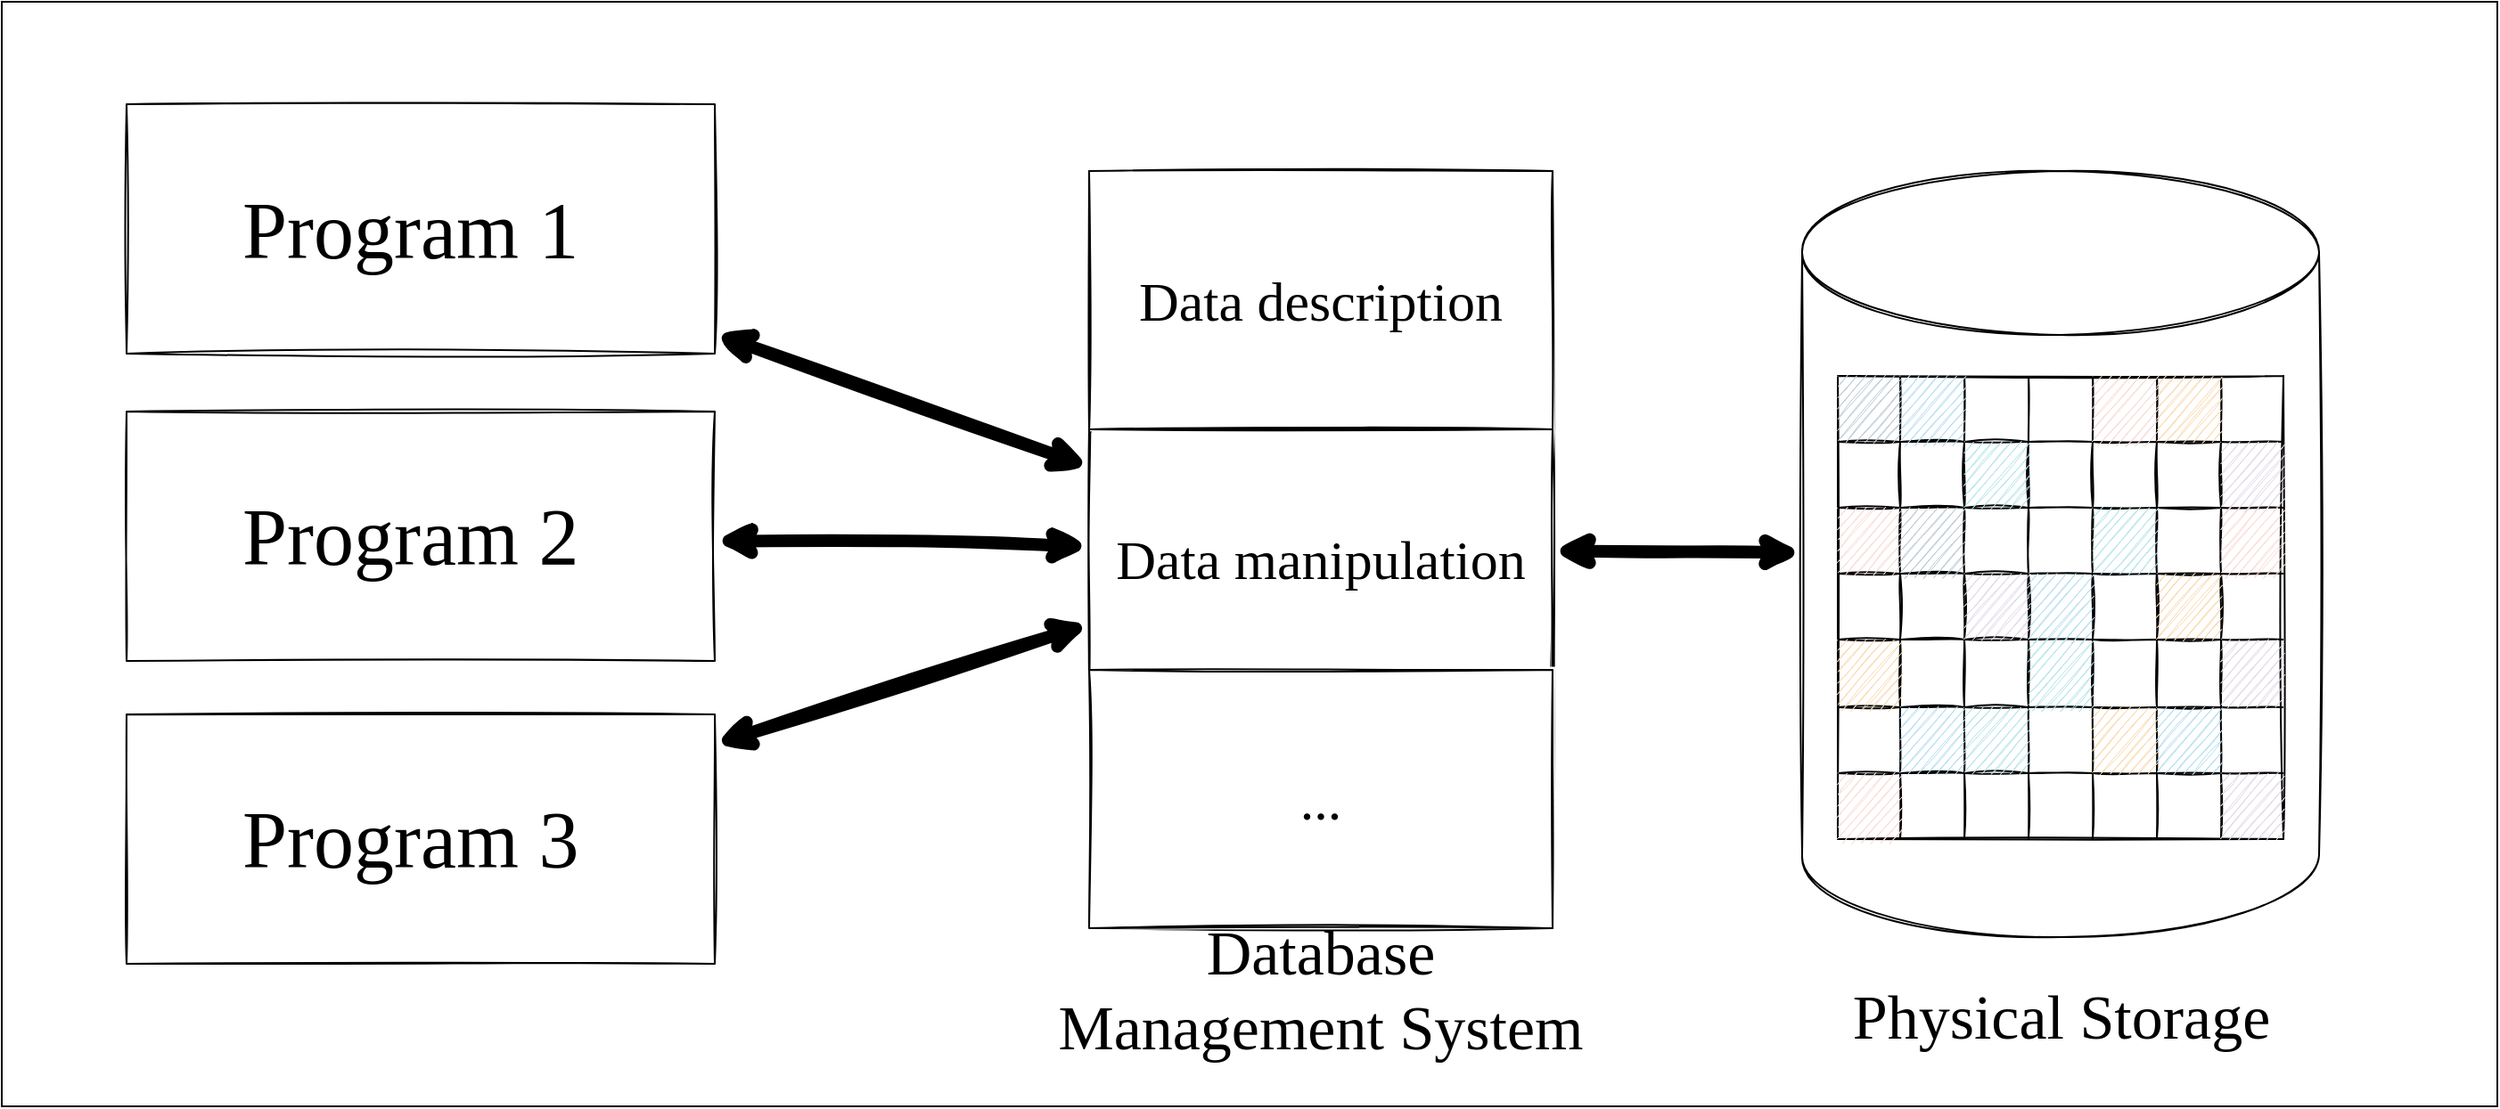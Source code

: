 <mxfile version="13.6.2" type="device"><diagram id="5nEW-DKRnIUc9Sxk09fA" name="Page-1"><mxGraphModel dx="2370" dy="1370" grid="1" gridSize="10" guides="1" tooltips="1" connect="1" arrows="1" fold="1" page="1" pageScale="1" pageWidth="1600" pageHeight="900" math="0" shadow="0" extFonts="Architects Daughter^https://fonts.googleapis.com/css?family=Architects+Daughter"><root><mxCell id="0"/><mxCell id="1" parent="0"/><mxCell id="91FyM9-TaMNdETNH-Jqn-79" value="" style="rounded=0;whiteSpace=wrap;html=1;sketch=0;fillColor=none;" vertex="1" parent="1"><mxGeometry x="80" y="120" width="1400" height="620" as="geometry"/></mxCell><mxCell id="91FyM9-TaMNdETNH-Jqn-2" value="" style="shape=cylinder2;whiteSpace=wrap;html=1;boundedLbl=1;backgroundOutline=1;size=46;sketch=1;" vertex="1" parent="1"><mxGeometry x="1090" y="215" width="290" height="430" as="geometry"/></mxCell><mxCell id="91FyM9-TaMNdETNH-Jqn-3" value="" style="rounded=0;whiteSpace=wrap;html=1;sketch=1;" vertex="1" parent="1"><mxGeometry x="690" y="215" width="260" height="425" as="geometry"/></mxCell><mxCell id="91FyM9-TaMNdETNH-Jqn-10" value="" style="endArrow=classic;startArrow=classic;html=1;strokeWidth=7;sketch=1;" edge="1" parent="1" source="91FyM9-TaMNdETNH-Jqn-3" target="91FyM9-TaMNdETNH-Jqn-2"><mxGeometry width="50" height="50" relative="1" as="geometry"><mxPoint x="950" y="800" as="sourcePoint"/><mxPoint x="1000" y="750" as="targetPoint"/></mxGeometry></mxCell><mxCell id="91FyM9-TaMNdETNH-Jqn-11" value="&lt;font style=&quot;font-size: 45px&quot;&gt;Program 1&amp;nbsp;&lt;br&gt;&lt;/font&gt;" style="rounded=0;whiteSpace=wrap;html=1;sketch=1;fillColor=none;fontFamily=Architects Daughter;FType=g;" vertex="1" parent="1"><mxGeometry x="150" y="177.5" width="330" height="140" as="geometry"/></mxCell><mxCell id="91FyM9-TaMNdETNH-Jqn-13" value="&lt;font style=&quot;font-size: 45px&quot;&gt;Program 2&amp;nbsp;&lt;br&gt;&lt;/font&gt;" style="rounded=0;whiteSpace=wrap;html=1;sketch=1;fillColor=none;fontFamily=Architects Daughter;FType=g;" vertex="1" parent="1"><mxGeometry x="150" y="350" width="330" height="140" as="geometry"/></mxCell><mxCell id="91FyM9-TaMNdETNH-Jqn-15" value="&lt;font style=&quot;font-size: 45px&quot;&gt;Program 3&amp;nbsp;&lt;br&gt;&lt;/font&gt;" style="rounded=0;whiteSpace=wrap;html=1;sketch=1;fillColor=none;fontFamily=Architects Daughter;FType=g;" vertex="1" parent="1"><mxGeometry x="150" y="520" width="330" height="140" as="geometry"/></mxCell><mxCell id="91FyM9-TaMNdETNH-Jqn-17" value="" style="endArrow=classic;startArrow=classic;html=1;strokeWidth=7;sketch=1;" edge="1" parent="1" source="91FyM9-TaMNdETNH-Jqn-11" target="91FyM9-TaMNdETNH-Jqn-3"><mxGeometry width="50" height="50" relative="1" as="geometry"><mxPoint x="520" y="257.503" as="sourcePoint"/><mxPoint x="660" y="258.347" as="targetPoint"/></mxGeometry></mxCell><mxCell id="91FyM9-TaMNdETNH-Jqn-18" value="" style="endArrow=classic;startArrow=classic;html=1;strokeWidth=7;sketch=1;" edge="1" parent="1" source="91FyM9-TaMNdETNH-Jqn-13" target="91FyM9-TaMNdETNH-Jqn-3"><mxGeometry width="50" height="50" relative="1" as="geometry"><mxPoint x="490.0" y="316.312" as="sourcePoint"/><mxPoint x="580" y="480" as="targetPoint"/></mxGeometry></mxCell><mxCell id="91FyM9-TaMNdETNH-Jqn-19" value="" style="endArrow=classic;startArrow=classic;html=1;strokeWidth=7;sketch=1;" edge="1" parent="1" source="91FyM9-TaMNdETNH-Jqn-15" target="91FyM9-TaMNdETNH-Jqn-3"><mxGeometry width="50" height="50" relative="1" as="geometry"><mxPoint x="490.0" y="316.312" as="sourcePoint"/><mxPoint x="630" y="560" as="targetPoint"/></mxGeometry></mxCell><mxCell id="91FyM9-TaMNdETNH-Jqn-20" value="&lt;font style=&quot;font-size: 35px&quot; face=&quot;Architects Daughter&quot;&gt;Database&lt;br&gt;Management System&lt;br&gt;&lt;/font&gt;" style="text;html=1;strokeColor=none;fillColor=none;align=center;verticalAlign=middle;whiteSpace=wrap;rounded=0;sketch=1;" vertex="1" parent="1"><mxGeometry x="645" y="645" width="350" height="60" as="geometry"/></mxCell><mxCell id="91FyM9-TaMNdETNH-Jqn-21" value="&lt;font style=&quot;font-size: 35px&quot; face=&quot;Architects Daughter&quot;&gt;Physical Storage&lt;/font&gt;" style="text;html=1;strokeColor=none;fillColor=none;align=center;verticalAlign=middle;whiteSpace=wrap;rounded=0;sketch=1;" vertex="1" parent="1"><mxGeometry x="1087.5" y="660" width="295" height="60" as="geometry"/></mxCell><mxCell id="91FyM9-TaMNdETNH-Jqn-22" value="" style="shape=table;html=1;whiteSpace=wrap;startSize=0;container=1;collapsible=0;childLayout=tableLayout;sketch=1;fillColor=none;" vertex="1" parent="1"><mxGeometry x="1110" y="330" width="250" height="260" as="geometry"/></mxCell><mxCell id="91FyM9-TaMNdETNH-Jqn-23" value="" style="shape=partialRectangle;html=1;whiteSpace=wrap;collapsible=0;dropTarget=0;pointerEvents=0;fillColor=none;top=0;left=0;bottom=0;right=0;points=[[0,0.5],[1,0.5]];portConstraint=eastwest;" vertex="1" parent="91FyM9-TaMNdETNH-Jqn-22"><mxGeometry width="250" height="37" as="geometry"/></mxCell><mxCell id="91FyM9-TaMNdETNH-Jqn-24" style="shape=partialRectangle;html=1;whiteSpace=wrap;connectable=0;fillColor=#bac8d3;top=0;left=0;bottom=0;right=0;overflow=hidden;strokeColor=#23445d;sketch=1;" vertex="1" parent="91FyM9-TaMNdETNH-Jqn-23"><mxGeometry width="35" height="37" as="geometry"/></mxCell><mxCell id="91FyM9-TaMNdETNH-Jqn-25" style="shape=partialRectangle;html=1;whiteSpace=wrap;connectable=0;fillColor=#b1ddf0;top=0;left=0;bottom=0;right=0;overflow=hidden;strokeColor=#10739e;sketch=1;" vertex="1" parent="91FyM9-TaMNdETNH-Jqn-23"><mxGeometry x="35" width="36" height="37" as="geometry"/></mxCell><mxCell id="91FyM9-TaMNdETNH-Jqn-26" value="" style="shape=partialRectangle;html=1;whiteSpace=wrap;connectable=0;fillColor=none;top=0;left=0;bottom=0;right=0;overflow=hidden;" vertex="1" parent="91FyM9-TaMNdETNH-Jqn-23"><mxGeometry x="71" width="36" height="37" as="geometry"/></mxCell><mxCell id="91FyM9-TaMNdETNH-Jqn-27" value="" style="shape=partialRectangle;html=1;whiteSpace=wrap;connectable=0;fillColor=none;top=0;left=0;bottom=0;right=0;overflow=hidden;" vertex="1" parent="91FyM9-TaMNdETNH-Jqn-23"><mxGeometry x="107" width="36" height="37" as="geometry"/></mxCell><mxCell id="91FyM9-TaMNdETNH-Jqn-28" value="" style="shape=partialRectangle;html=1;whiteSpace=wrap;connectable=0;fillColor=#fad9d5;top=0;left=0;bottom=0;right=0;overflow=hidden;strokeColor=#ae4132;sketch=1;" vertex="1" parent="91FyM9-TaMNdETNH-Jqn-23"><mxGeometry x="143" width="36" height="37" as="geometry"/></mxCell><mxCell id="91FyM9-TaMNdETNH-Jqn-29" style="shape=partialRectangle;html=1;whiteSpace=wrap;connectable=0;fillColor=#fad7ac;top=0;left=0;bottom=0;right=0;overflow=hidden;strokeColor=#b46504;sketch=1;" vertex="1" parent="91FyM9-TaMNdETNH-Jqn-23"><mxGeometry x="179" width="36" height="37" as="geometry"/></mxCell><mxCell id="91FyM9-TaMNdETNH-Jqn-30" style="shape=partialRectangle;html=1;whiteSpace=wrap;connectable=0;fillColor=none;top=0;left=0;bottom=0;right=0;overflow=hidden;" vertex="1" parent="91FyM9-TaMNdETNH-Jqn-23"><mxGeometry x="215" width="35" height="37" as="geometry"/></mxCell><mxCell id="91FyM9-TaMNdETNH-Jqn-31" value="" style="shape=partialRectangle;html=1;whiteSpace=wrap;collapsible=0;dropTarget=0;pointerEvents=0;fillColor=none;top=0;left=0;bottom=0;right=0;points=[[0,0.5],[1,0.5]];portConstraint=eastwest;" vertex="1" parent="91FyM9-TaMNdETNH-Jqn-22"><mxGeometry y="37" width="250" height="37" as="geometry"/></mxCell><mxCell id="91FyM9-TaMNdETNH-Jqn-32" style="shape=partialRectangle;html=1;whiteSpace=wrap;connectable=0;fillColor=none;top=0;left=0;bottom=0;right=0;overflow=hidden;" vertex="1" parent="91FyM9-TaMNdETNH-Jqn-31"><mxGeometry width="35" height="37" as="geometry"/></mxCell><mxCell id="91FyM9-TaMNdETNH-Jqn-33" style="shape=partialRectangle;html=1;whiteSpace=wrap;connectable=0;fillColor=none;top=0;left=0;bottom=0;right=0;overflow=hidden;" vertex="1" parent="91FyM9-TaMNdETNH-Jqn-31"><mxGeometry x="35" width="36" height="37" as="geometry"/></mxCell><mxCell id="91FyM9-TaMNdETNH-Jqn-34" value="" style="shape=partialRectangle;html=1;whiteSpace=wrap;connectable=0;fillColor=#b0e3e6;top=0;left=0;bottom=0;right=0;overflow=hidden;strokeColor=#0e8088;sketch=1;" vertex="1" parent="91FyM9-TaMNdETNH-Jqn-31"><mxGeometry x="71" width="36" height="37" as="geometry"/></mxCell><mxCell id="91FyM9-TaMNdETNH-Jqn-35" value="" style="shape=partialRectangle;html=1;whiteSpace=wrap;connectable=0;fillColor=none;top=0;left=0;bottom=0;right=0;overflow=hidden;" vertex="1" parent="91FyM9-TaMNdETNH-Jqn-31"><mxGeometry x="107" width="36" height="37" as="geometry"/></mxCell><mxCell id="91FyM9-TaMNdETNH-Jqn-36" value="" style="shape=partialRectangle;html=1;whiteSpace=wrap;connectable=0;fillColor=none;top=0;left=0;bottom=0;right=0;overflow=hidden;" vertex="1" parent="91FyM9-TaMNdETNH-Jqn-31"><mxGeometry x="143" width="36" height="37" as="geometry"/></mxCell><mxCell id="91FyM9-TaMNdETNH-Jqn-37" style="shape=partialRectangle;html=1;whiteSpace=wrap;connectable=0;fillColor=none;top=0;left=0;bottom=0;right=0;overflow=hidden;" vertex="1" parent="91FyM9-TaMNdETNH-Jqn-31"><mxGeometry x="179" width="36" height="37" as="geometry"/></mxCell><mxCell id="91FyM9-TaMNdETNH-Jqn-38" style="shape=partialRectangle;html=1;whiteSpace=wrap;connectable=0;fillColor=#e1d5e7;top=0;left=0;bottom=0;right=0;overflow=hidden;strokeColor=#9673a6;sketch=1;" vertex="1" parent="91FyM9-TaMNdETNH-Jqn-31"><mxGeometry x="215" width="35" height="37" as="geometry"/></mxCell><mxCell id="91FyM9-TaMNdETNH-Jqn-39" value="" style="shape=partialRectangle;html=1;whiteSpace=wrap;collapsible=0;dropTarget=0;pointerEvents=0;fillColor=none;top=0;left=0;bottom=0;right=0;points=[[0,0.5],[1,0.5]];portConstraint=eastwest;" vertex="1" parent="91FyM9-TaMNdETNH-Jqn-22"><mxGeometry y="74" width="250" height="37" as="geometry"/></mxCell><mxCell id="91FyM9-TaMNdETNH-Jqn-40" style="shape=partialRectangle;html=1;whiteSpace=wrap;connectable=0;fillColor=#fad9d5;top=0;left=0;bottom=0;right=0;overflow=hidden;strokeColor=#ae4132;sketch=1;" vertex="1" parent="91FyM9-TaMNdETNH-Jqn-39"><mxGeometry width="35" height="37" as="geometry"/></mxCell><mxCell id="91FyM9-TaMNdETNH-Jqn-41" style="shape=partialRectangle;html=1;whiteSpace=wrap;connectable=0;fillColor=#bac8d3;top=0;left=0;bottom=0;right=0;overflow=hidden;strokeColor=#23445d;sketch=1;" vertex="1" parent="91FyM9-TaMNdETNH-Jqn-39"><mxGeometry x="35" width="36" height="37" as="geometry"/></mxCell><mxCell id="91FyM9-TaMNdETNH-Jqn-42" value="" style="shape=partialRectangle;html=1;whiteSpace=wrap;connectable=0;fillColor=none;top=0;left=0;bottom=0;right=0;overflow=hidden;" vertex="1" parent="91FyM9-TaMNdETNH-Jqn-39"><mxGeometry x="71" width="36" height="37" as="geometry"/></mxCell><mxCell id="91FyM9-TaMNdETNH-Jqn-43" value="" style="shape=partialRectangle;html=1;whiteSpace=wrap;connectable=0;fillColor=none;top=0;left=0;bottom=0;right=0;overflow=hidden;" vertex="1" parent="91FyM9-TaMNdETNH-Jqn-39"><mxGeometry x="107" width="36" height="37" as="geometry"/></mxCell><mxCell id="91FyM9-TaMNdETNH-Jqn-44" value="" style="shape=partialRectangle;html=1;whiteSpace=wrap;connectable=0;fillColor=#b0e3e6;top=0;left=0;bottom=0;right=0;overflow=hidden;strokeColor=#0e8088;sketch=1;" vertex="1" parent="91FyM9-TaMNdETNH-Jqn-39"><mxGeometry x="143" width="36" height="37" as="geometry"/></mxCell><mxCell id="91FyM9-TaMNdETNH-Jqn-45" style="shape=partialRectangle;html=1;whiteSpace=wrap;connectable=0;fillColor=none;top=0;left=0;bottom=0;right=0;overflow=hidden;" vertex="1" parent="91FyM9-TaMNdETNH-Jqn-39"><mxGeometry x="179" width="36" height="37" as="geometry"/></mxCell><mxCell id="91FyM9-TaMNdETNH-Jqn-46" style="shape=partialRectangle;html=1;whiteSpace=wrap;connectable=0;fillColor=#fad9d5;top=0;left=0;bottom=0;right=0;overflow=hidden;strokeColor=#ae4132;sketch=1;" vertex="1" parent="91FyM9-TaMNdETNH-Jqn-39"><mxGeometry x="215" width="35" height="37" as="geometry"/></mxCell><mxCell id="91FyM9-TaMNdETNH-Jqn-47" style="shape=partialRectangle;html=1;whiteSpace=wrap;collapsible=0;dropTarget=0;pointerEvents=0;fillColor=none;top=0;left=0;bottom=0;right=0;points=[[0,0.5],[1,0.5]];portConstraint=eastwest;" vertex="1" parent="91FyM9-TaMNdETNH-Jqn-22"><mxGeometry y="111" width="250" height="37" as="geometry"/></mxCell><mxCell id="91FyM9-TaMNdETNH-Jqn-48" style="shape=partialRectangle;html=1;whiteSpace=wrap;connectable=0;fillColor=none;top=0;left=0;bottom=0;right=0;overflow=hidden;" vertex="1" parent="91FyM9-TaMNdETNH-Jqn-47"><mxGeometry width="35" height="37" as="geometry"/></mxCell><mxCell id="91FyM9-TaMNdETNH-Jqn-49" style="shape=partialRectangle;html=1;whiteSpace=wrap;connectable=0;fillColor=none;top=0;left=0;bottom=0;right=0;overflow=hidden;" vertex="1" parent="91FyM9-TaMNdETNH-Jqn-47"><mxGeometry x="35" width="36" height="37" as="geometry"/></mxCell><mxCell id="91FyM9-TaMNdETNH-Jqn-50" style="shape=partialRectangle;html=1;whiteSpace=wrap;connectable=0;fillColor=#e1d5e7;top=0;left=0;bottom=0;right=0;overflow=hidden;sketch=1;strokeColor=#9673a6;" vertex="1" parent="91FyM9-TaMNdETNH-Jqn-47"><mxGeometry x="71" width="36" height="37" as="geometry"/></mxCell><mxCell id="91FyM9-TaMNdETNH-Jqn-51" style="shape=partialRectangle;html=1;whiteSpace=wrap;connectable=0;fillColor=#b1ddf0;top=0;left=0;bottom=0;right=0;overflow=hidden;strokeColor=#10739e;sketch=1;" vertex="1" parent="91FyM9-TaMNdETNH-Jqn-47"><mxGeometry x="107" width="36" height="37" as="geometry"/></mxCell><mxCell id="91FyM9-TaMNdETNH-Jqn-52" style="shape=partialRectangle;html=1;whiteSpace=wrap;connectable=0;fillColor=none;top=0;left=0;bottom=0;right=0;overflow=hidden;" vertex="1" parent="91FyM9-TaMNdETNH-Jqn-47"><mxGeometry x="143" width="36" height="37" as="geometry"/></mxCell><mxCell id="91FyM9-TaMNdETNH-Jqn-53" style="shape=partialRectangle;html=1;whiteSpace=wrap;connectable=0;fillColor=#fad7ac;top=0;left=0;bottom=0;right=0;overflow=hidden;strokeColor=#b46504;sketch=1;" vertex="1" parent="91FyM9-TaMNdETNH-Jqn-47"><mxGeometry x="179" width="36" height="37" as="geometry"/></mxCell><mxCell id="91FyM9-TaMNdETNH-Jqn-54" style="shape=partialRectangle;html=1;whiteSpace=wrap;connectable=0;fillColor=none;top=0;left=0;bottom=0;right=0;overflow=hidden;" vertex="1" parent="91FyM9-TaMNdETNH-Jqn-47"><mxGeometry x="215" width="35" height="37" as="geometry"/></mxCell><mxCell id="91FyM9-TaMNdETNH-Jqn-55" style="shape=partialRectangle;html=1;whiteSpace=wrap;collapsible=0;dropTarget=0;pointerEvents=0;fillColor=none;top=0;left=0;bottom=0;right=0;points=[[0,0.5],[1,0.5]];portConstraint=eastwest;" vertex="1" parent="91FyM9-TaMNdETNH-Jqn-22"><mxGeometry y="148" width="250" height="38" as="geometry"/></mxCell><mxCell id="91FyM9-TaMNdETNH-Jqn-56" style="shape=partialRectangle;html=1;whiteSpace=wrap;connectable=0;fillColor=#fad7ac;top=0;left=0;bottom=0;right=0;overflow=hidden;strokeColor=#b46504;sketch=1;" vertex="1" parent="91FyM9-TaMNdETNH-Jqn-55"><mxGeometry width="35" height="38" as="geometry"/></mxCell><mxCell id="91FyM9-TaMNdETNH-Jqn-57" style="shape=partialRectangle;html=1;whiteSpace=wrap;connectable=0;fillColor=none;top=0;left=0;bottom=0;right=0;overflow=hidden;" vertex="1" parent="91FyM9-TaMNdETNH-Jqn-55"><mxGeometry x="35" width="36" height="38" as="geometry"/></mxCell><mxCell id="91FyM9-TaMNdETNH-Jqn-58" style="shape=partialRectangle;html=1;whiteSpace=wrap;connectable=0;fillColor=none;top=0;left=0;bottom=0;right=0;overflow=hidden;" vertex="1" parent="91FyM9-TaMNdETNH-Jqn-55"><mxGeometry x="71" width="36" height="38" as="geometry"/></mxCell><mxCell id="91FyM9-TaMNdETNH-Jqn-59" style="shape=partialRectangle;html=1;whiteSpace=wrap;connectable=0;fillColor=#b0e3e6;top=0;left=0;bottom=0;right=0;overflow=hidden;strokeColor=#0e8088;sketch=1;" vertex="1" parent="91FyM9-TaMNdETNH-Jqn-55"><mxGeometry x="107" width="36" height="38" as="geometry"/></mxCell><mxCell id="91FyM9-TaMNdETNH-Jqn-60" style="shape=partialRectangle;html=1;whiteSpace=wrap;connectable=0;fillColor=none;top=0;left=0;bottom=0;right=0;overflow=hidden;" vertex="1" parent="91FyM9-TaMNdETNH-Jqn-55"><mxGeometry x="143" width="36" height="38" as="geometry"/></mxCell><mxCell id="91FyM9-TaMNdETNH-Jqn-61" style="shape=partialRectangle;html=1;whiteSpace=wrap;connectable=0;fillColor=none;top=0;left=0;bottom=0;right=0;overflow=hidden;" vertex="1" parent="91FyM9-TaMNdETNH-Jqn-55"><mxGeometry x="179" width="36" height="38" as="geometry"/></mxCell><mxCell id="91FyM9-TaMNdETNH-Jqn-62" style="shape=partialRectangle;html=1;whiteSpace=wrap;connectable=0;fillColor=#e1d5e7;top=0;left=0;bottom=0;right=0;overflow=hidden;strokeColor=#9673a6;sketch=1;" vertex="1" parent="91FyM9-TaMNdETNH-Jqn-55"><mxGeometry x="215" width="35" height="38" as="geometry"/></mxCell><mxCell id="91FyM9-TaMNdETNH-Jqn-63" style="shape=partialRectangle;html=1;whiteSpace=wrap;collapsible=0;dropTarget=0;pointerEvents=0;fillColor=none;top=0;left=0;bottom=0;right=0;points=[[0,0.5],[1,0.5]];portConstraint=eastwest;" vertex="1" parent="91FyM9-TaMNdETNH-Jqn-22"><mxGeometry y="186" width="250" height="37" as="geometry"/></mxCell><mxCell id="91FyM9-TaMNdETNH-Jqn-64" style="shape=partialRectangle;html=1;whiteSpace=wrap;connectable=0;fillColor=none;top=0;left=0;bottom=0;right=0;overflow=hidden;" vertex="1" parent="91FyM9-TaMNdETNH-Jqn-63"><mxGeometry width="35" height="37" as="geometry"/></mxCell><mxCell id="91FyM9-TaMNdETNH-Jqn-65" style="shape=partialRectangle;html=1;whiteSpace=wrap;connectable=0;fillColor=#b1ddf0;top=0;left=0;bottom=0;right=0;overflow=hidden;strokeColor=#10739e;sketch=1;" vertex="1" parent="91FyM9-TaMNdETNH-Jqn-63"><mxGeometry x="35" width="36" height="37" as="geometry"/></mxCell><mxCell id="91FyM9-TaMNdETNH-Jqn-66" style="shape=partialRectangle;html=1;whiteSpace=wrap;connectable=0;fillColor=#b0e3e6;top=0;left=0;bottom=0;right=0;overflow=hidden;strokeColor=#0e8088;sketch=1;" vertex="1" parent="91FyM9-TaMNdETNH-Jqn-63"><mxGeometry x="71" width="36" height="37" as="geometry"/></mxCell><mxCell id="91FyM9-TaMNdETNH-Jqn-67" style="shape=partialRectangle;html=1;whiteSpace=wrap;connectable=0;fillColor=none;top=0;left=0;bottom=0;right=0;overflow=hidden;" vertex="1" parent="91FyM9-TaMNdETNH-Jqn-63"><mxGeometry x="107" width="36" height="37" as="geometry"/></mxCell><mxCell id="91FyM9-TaMNdETNH-Jqn-68" style="shape=partialRectangle;html=1;whiteSpace=wrap;connectable=0;fillColor=#fad7ac;top=0;left=0;bottom=0;right=0;overflow=hidden;strokeColor=#b46504;sketch=1;" vertex="1" parent="91FyM9-TaMNdETNH-Jqn-63"><mxGeometry x="143" width="36" height="37" as="geometry"/></mxCell><mxCell id="91FyM9-TaMNdETNH-Jqn-69" style="shape=partialRectangle;html=1;whiteSpace=wrap;connectable=0;fillColor=#b1ddf0;top=0;left=0;bottom=0;right=0;overflow=hidden;strokeColor=#10739e;sketch=1;" vertex="1" parent="91FyM9-TaMNdETNH-Jqn-63"><mxGeometry x="179" width="36" height="37" as="geometry"/></mxCell><mxCell id="91FyM9-TaMNdETNH-Jqn-70" style="shape=partialRectangle;html=1;whiteSpace=wrap;connectable=0;fillColor=none;top=0;left=0;bottom=0;right=0;overflow=hidden;" vertex="1" parent="91FyM9-TaMNdETNH-Jqn-63"><mxGeometry x="215" width="35" height="37" as="geometry"/></mxCell><mxCell id="91FyM9-TaMNdETNH-Jqn-71" style="shape=partialRectangle;html=1;whiteSpace=wrap;collapsible=0;dropTarget=0;pointerEvents=0;fillColor=none;top=0;left=0;bottom=0;right=0;points=[[0,0.5],[1,0.5]];portConstraint=eastwest;" vertex="1" parent="91FyM9-TaMNdETNH-Jqn-22"><mxGeometry y="223" width="250" height="37" as="geometry"/></mxCell><mxCell id="91FyM9-TaMNdETNH-Jqn-72" style="shape=partialRectangle;html=1;whiteSpace=wrap;connectable=0;fillColor=#fad9d5;top=0;left=0;bottom=0;right=0;overflow=hidden;strokeColor=#ae4132;sketch=1;" vertex="1" parent="91FyM9-TaMNdETNH-Jqn-71"><mxGeometry width="35" height="37" as="geometry"/></mxCell><mxCell id="91FyM9-TaMNdETNH-Jqn-73" style="shape=partialRectangle;html=1;whiteSpace=wrap;connectable=0;fillColor=none;top=0;left=0;bottom=0;right=0;overflow=hidden;" vertex="1" parent="91FyM9-TaMNdETNH-Jqn-71"><mxGeometry x="35" width="36" height="37" as="geometry"/></mxCell><mxCell id="91FyM9-TaMNdETNH-Jqn-74" style="shape=partialRectangle;html=1;whiteSpace=wrap;connectable=0;fillColor=none;top=0;left=0;bottom=0;right=0;overflow=hidden;" vertex="1" parent="91FyM9-TaMNdETNH-Jqn-71"><mxGeometry x="71" width="36" height="37" as="geometry"/></mxCell><mxCell id="91FyM9-TaMNdETNH-Jqn-75" style="shape=partialRectangle;html=1;whiteSpace=wrap;connectable=0;fillColor=none;top=0;left=0;bottom=0;right=0;overflow=hidden;" vertex="1" parent="91FyM9-TaMNdETNH-Jqn-71"><mxGeometry x="107" width="36" height="37" as="geometry"/></mxCell><mxCell id="91FyM9-TaMNdETNH-Jqn-76" style="shape=partialRectangle;html=1;whiteSpace=wrap;connectable=0;fillColor=none;top=0;left=0;bottom=0;right=0;overflow=hidden;" vertex="1" parent="91FyM9-TaMNdETNH-Jqn-71"><mxGeometry x="143" width="36" height="37" as="geometry"/></mxCell><mxCell id="91FyM9-TaMNdETNH-Jqn-77" style="shape=partialRectangle;html=1;whiteSpace=wrap;connectable=0;fillColor=none;top=0;left=0;bottom=0;right=0;overflow=hidden;" vertex="1" parent="91FyM9-TaMNdETNH-Jqn-71"><mxGeometry x="179" width="36" height="37" as="geometry"/></mxCell><mxCell id="91FyM9-TaMNdETNH-Jqn-78" style="shape=partialRectangle;html=1;whiteSpace=wrap;connectable=0;fillColor=#e1d5e7;top=0;left=0;bottom=0;right=0;overflow=hidden;strokeColor=#9673a6;sketch=1;" vertex="1" parent="91FyM9-TaMNdETNH-Jqn-71"><mxGeometry x="215" width="35" height="37" as="geometry"/></mxCell><mxCell id="91FyM9-TaMNdETNH-Jqn-80" value="&lt;font face=&quot;Architects Daughter&quot; style=&quot;font-size: 31px&quot;&gt;Data description&lt;/font&gt;" style="rounded=0;whiteSpace=wrap;html=1;sketch=1;glass=0;shadow=0;" vertex="1" parent="1"><mxGeometry x="690" y="215" width="260" height="145" as="geometry"/></mxCell><mxCell id="91FyM9-TaMNdETNH-Jqn-85" value="&lt;span style=&quot;font-family: &amp;#34;architects daughter&amp;#34; ; font-size: 31px&quot;&gt;Data manipulation&lt;/span&gt;" style="rounded=0;whiteSpace=wrap;html=1;sketch=1;glass=0;shadow=0;" vertex="1" parent="1"><mxGeometry x="690" y="360" width="260" height="145" as="geometry"/></mxCell><mxCell id="91FyM9-TaMNdETNH-Jqn-86" value="&lt;span style=&quot;font-family: &amp;#34;architects daughter&amp;#34; ; font-size: 31px&quot;&gt;...&lt;/span&gt;" style="rounded=0;whiteSpace=wrap;html=1;sketch=1;glass=0;shadow=0;" vertex="1" parent="1"><mxGeometry x="690" y="495" width="260" height="145" as="geometry"/></mxCell></root></mxGraphModel></diagram></mxfile>